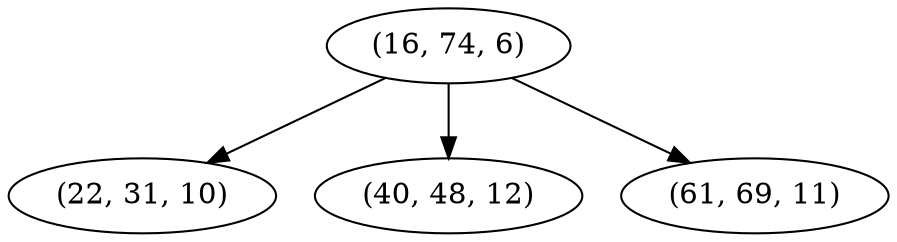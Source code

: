 digraph tree {
    "(16, 74, 6)";
    "(22, 31, 10)";
    "(40, 48, 12)";
    "(61, 69, 11)";
    "(16, 74, 6)" -> "(22, 31, 10)";
    "(16, 74, 6)" -> "(40, 48, 12)";
    "(16, 74, 6)" -> "(61, 69, 11)";
}
